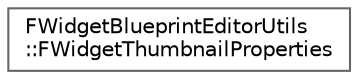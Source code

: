 digraph "Graphical Class Hierarchy"
{
 // INTERACTIVE_SVG=YES
 // LATEX_PDF_SIZE
  bgcolor="transparent";
  edge [fontname=Helvetica,fontsize=10,labelfontname=Helvetica,labelfontsize=10];
  node [fontname=Helvetica,fontsize=10,shape=box,height=0.2,width=0.4];
  rankdir="LR";
  Node0 [id="Node000000",label="FWidgetBlueprintEditorUtils\l::FWidgetThumbnailProperties",height=0.2,width=0.4,color="grey40", fillcolor="white", style="filled",URL="$d4/d82/structFWidgetBlueprintEditorUtils_1_1FWidgetThumbnailProperties.html",tooltip=" "];
}
